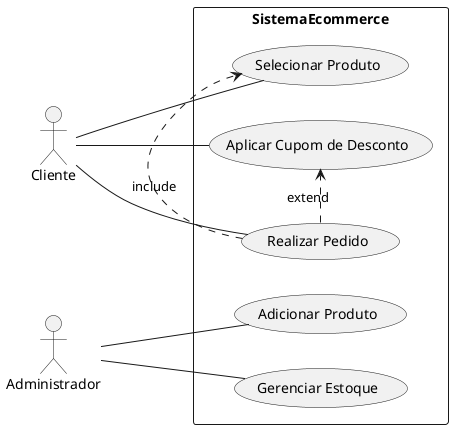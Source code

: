 @startuml
left to right direction
actor Cliente
actor Administrador

rectangle SistemaEcommerce {
  Cliente -- (Realizar Pedido)
  (Realizar Pedido) .> (Selecionar Produto) : include
  (Realizar Pedido) .> (Aplicar Cupom de Desconto) : extend
  Cliente -- (Selecionar Produto)
  Cliente -- (Aplicar Cupom de Desconto)

  Administrador -- (Gerenciar Estoque)
  Administrador -- (Adicionar Produto)
}

@enduml
